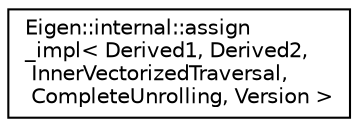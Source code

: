 digraph "Graphical Class Hierarchy"
{
  edge [fontname="Helvetica",fontsize="10",labelfontname="Helvetica",labelfontsize="10"];
  node [fontname="Helvetica",fontsize="10",shape=record];
  rankdir="LR";
  Node1 [label="Eigen::internal::assign\l_impl\< Derived1, Derived2,\l InnerVectorizedTraversal,\l CompleteUnrolling, Version \>",height=0.2,width=0.4,color="black", fillcolor="white", style="filled",URL="$struct_eigen_1_1internal_1_1assign__impl_3_01_derived1_00_01_derived2_00_01_inner_vectorized_trada0348dd5ca0335a12e69e8d36878515.html"];
}
